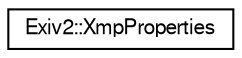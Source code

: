digraph "Graphical Class Hierarchy"
{
  edge [fontname="FreeSans",fontsize="10",labelfontname="FreeSans",labelfontsize="10"];
  node [fontname="FreeSans",fontsize="10",shape=record];
  rankdir="LR";
  Node1 [label="Exiv2::XmpProperties",height=0.2,width=0.4,color="black", fillcolor="white", style="filled",URL="$classExiv2_1_1XmpProperties.html",tooltip="XMP property reference, implemented as a static class. "];
}
